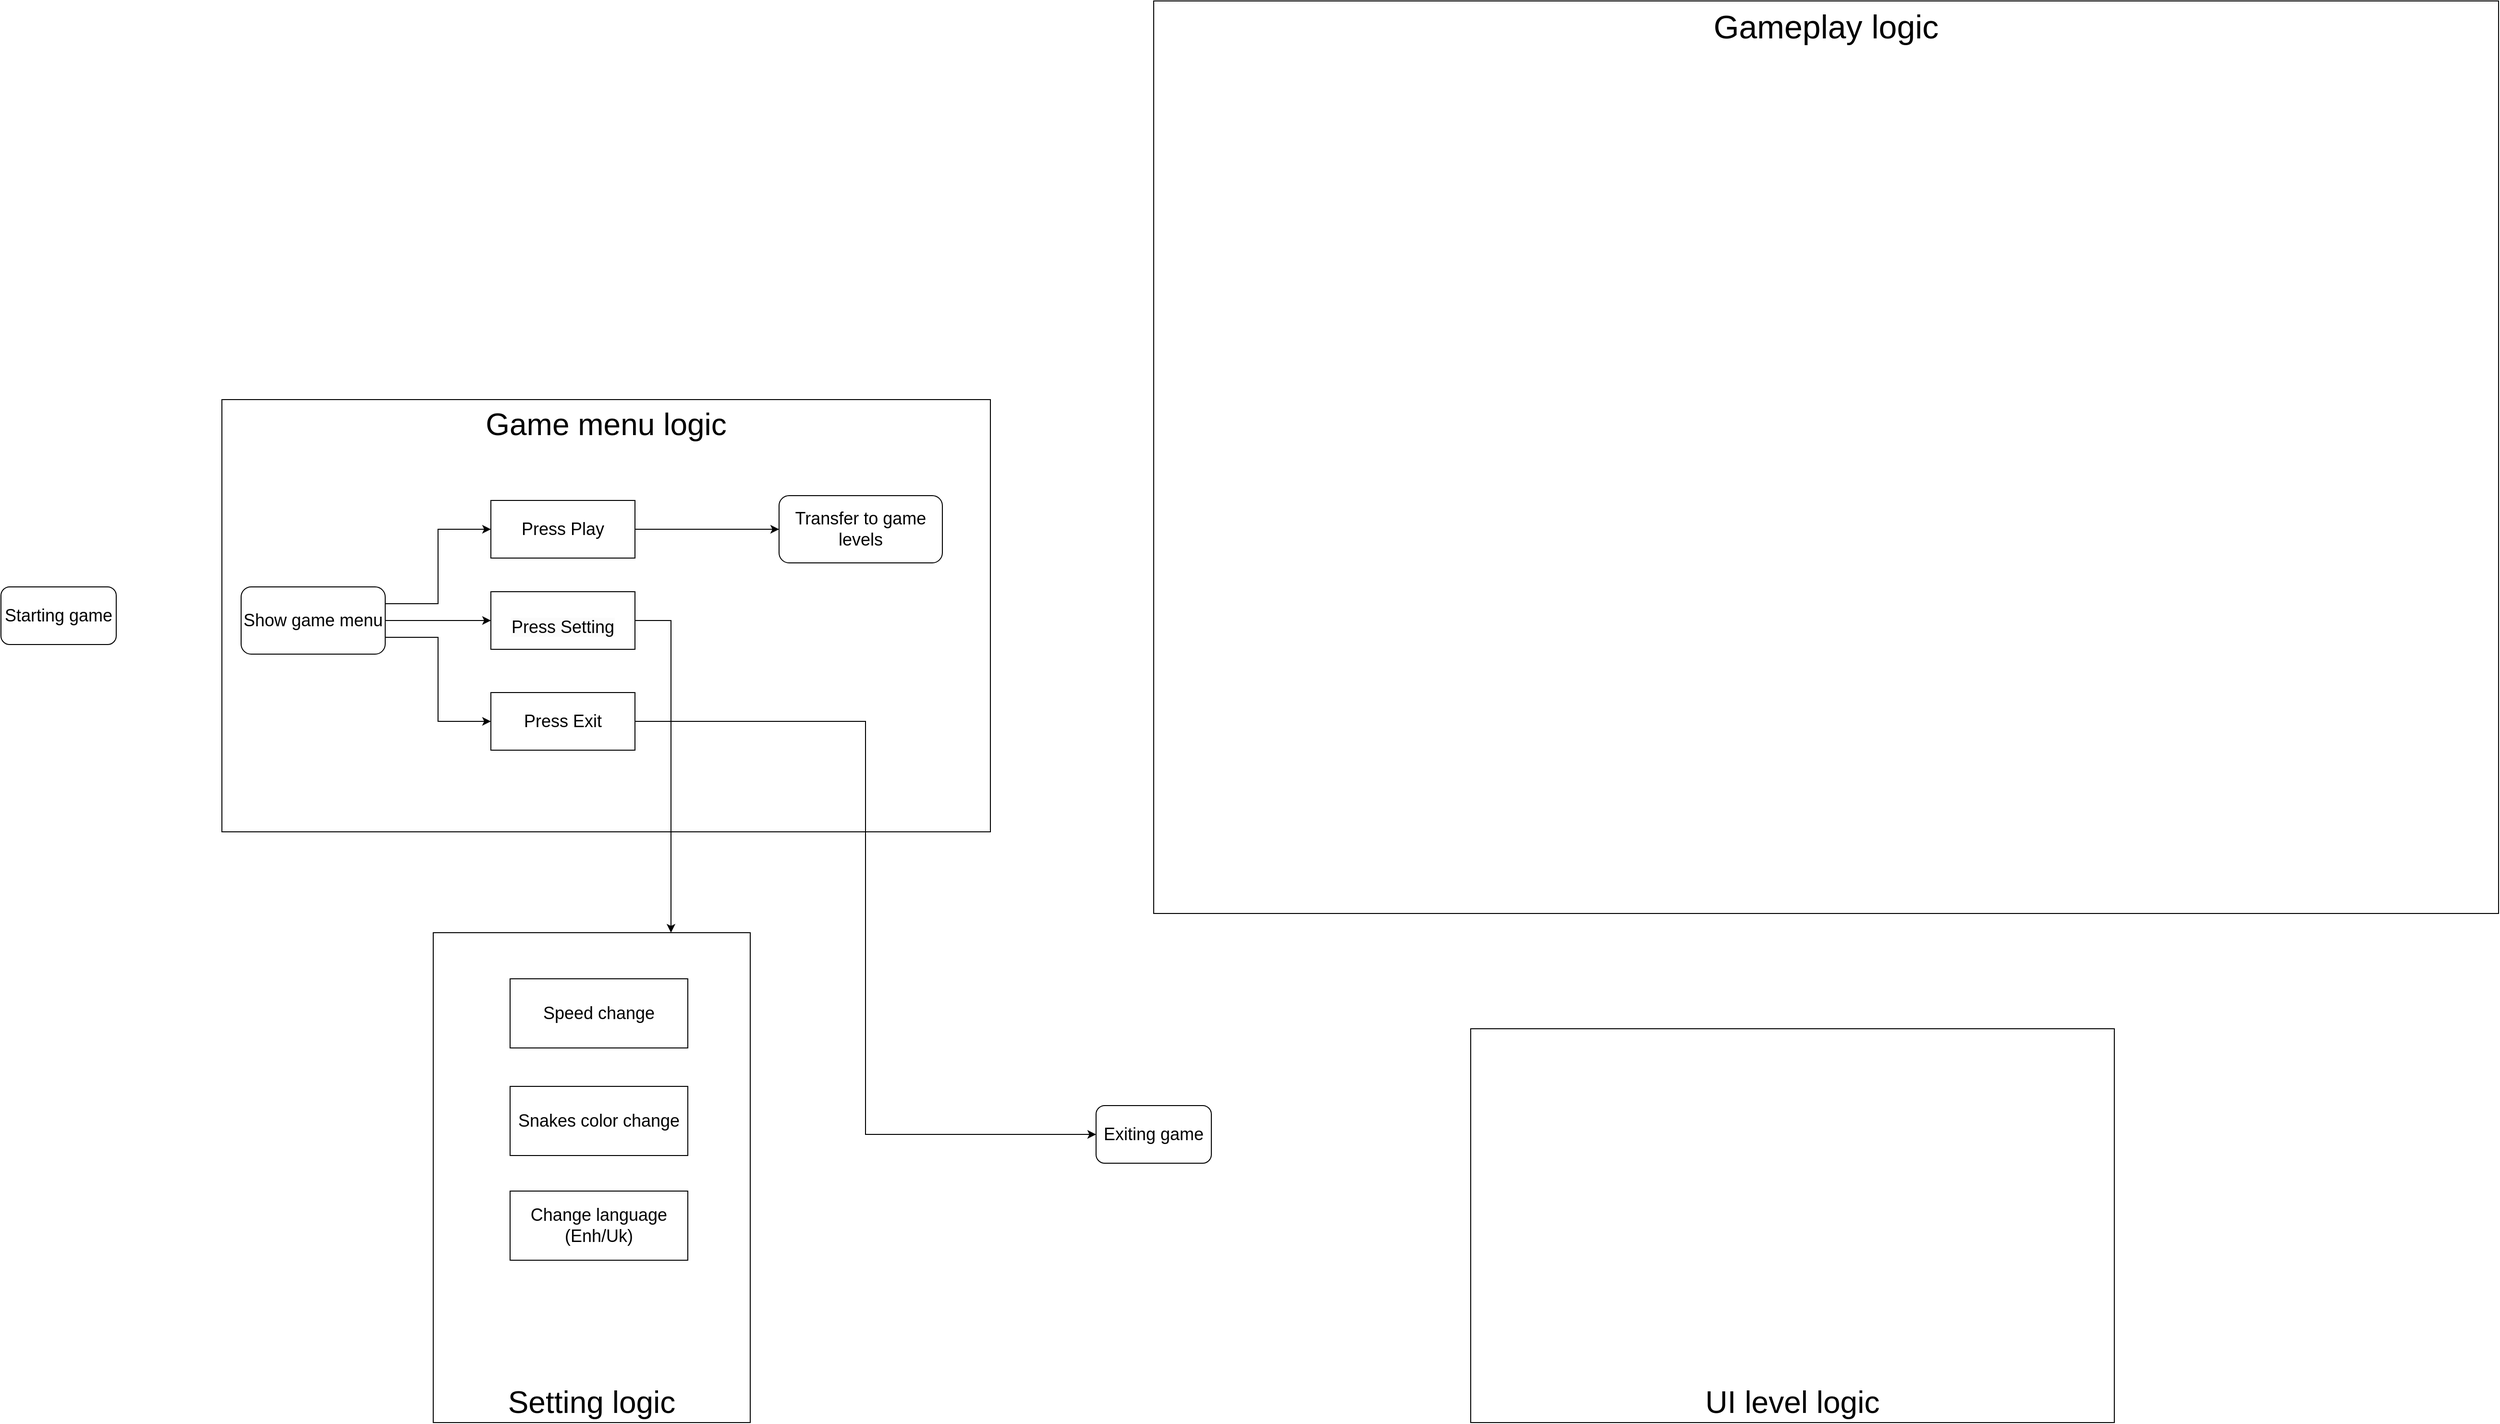 <mxfile version="26.0.11">
  <diagram name="Сторінка-1" id="2qlWJzpFMfT5cVVhCap1">
    <mxGraphModel dx="508" dy="966" grid="1" gridSize="10" guides="1" tooltips="1" connect="1" arrows="1" fold="1" page="1" pageScale="1" pageWidth="3000" pageHeight="2336" math="0" shadow="0">
      <root>
        <mxCell id="0" />
        <mxCell id="1" parent="0" />
        <mxCell id="iwZVITusNoV1ZPCKNUhb-1" value="&lt;font style=&quot;font-size: 18px;&quot;&gt;Starting game&lt;/font&gt;" style="rounded=1;whiteSpace=wrap;html=1;" vertex="1" parent="1">
          <mxGeometry x="100" y="760" width="120" height="60" as="geometry" />
        </mxCell>
        <mxCell id="iwZVITusNoV1ZPCKNUhb-2" value="&lt;font style=&quot;font-size: 32px;&quot;&gt;Game menu logic&lt;/font&gt;" style="rounded=0;whiteSpace=wrap;html=1;verticalAlign=top;" vertex="1" parent="1">
          <mxGeometry x="330" y="565" width="800" height="450" as="geometry" />
        </mxCell>
        <mxCell id="iwZVITusNoV1ZPCKNUhb-3" value="&lt;span style=&quot;font-size: 32px;&quot;&gt;Setting logic&lt;/span&gt;" style="rounded=0;whiteSpace=wrap;html=1;verticalAlign=bottom;" vertex="1" parent="1">
          <mxGeometry x="550" y="1120" width="330" height="510" as="geometry" />
        </mxCell>
        <mxCell id="iwZVITusNoV1ZPCKNUhb-4" value="&lt;font style=&quot;font-size: 34px;&quot;&gt;Gameplay logic&lt;/font&gt;" style="rounded=0;whiteSpace=wrap;html=1;verticalAlign=top;" vertex="1" parent="1">
          <mxGeometry x="1300" y="150" width="1400" height="950" as="geometry" />
        </mxCell>
        <mxCell id="iwZVITusNoV1ZPCKNUhb-5" value="&lt;font style=&quot;font-size: 32px;&quot;&gt;UI level logic&lt;/font&gt;" style="rounded=0;whiteSpace=wrap;html=1;verticalAlign=bottom;" vertex="1" parent="1">
          <mxGeometry x="1630" y="1220" width="670" height="410" as="geometry" />
        </mxCell>
        <mxCell id="iwZVITusNoV1ZPCKNUhb-6" value="&lt;font style=&quot;font-size: 18px;&quot;&gt;Exiting game&lt;/font&gt;" style="rounded=1;whiteSpace=wrap;html=1;" vertex="1" parent="1">
          <mxGeometry x="1240" y="1300" width="120" height="60" as="geometry" />
        </mxCell>
        <mxCell id="iwZVITusNoV1ZPCKNUhb-13" style="edgeStyle=orthogonalEdgeStyle;rounded=0;orthogonalLoop=1;jettySize=auto;html=1;exitX=1;exitY=0.25;exitDx=0;exitDy=0;entryX=0;entryY=0.5;entryDx=0;entryDy=0;" edge="1" parent="1" source="iwZVITusNoV1ZPCKNUhb-7" target="iwZVITusNoV1ZPCKNUhb-8">
          <mxGeometry relative="1" as="geometry" />
        </mxCell>
        <mxCell id="iwZVITusNoV1ZPCKNUhb-14" style="edgeStyle=orthogonalEdgeStyle;rounded=0;orthogonalLoop=1;jettySize=auto;html=1;exitX=1;exitY=0.5;exitDx=0;exitDy=0;entryX=0;entryY=0.5;entryDx=0;entryDy=0;" edge="1" parent="1" source="iwZVITusNoV1ZPCKNUhb-7" target="iwZVITusNoV1ZPCKNUhb-9">
          <mxGeometry relative="1" as="geometry" />
        </mxCell>
        <mxCell id="iwZVITusNoV1ZPCKNUhb-15" style="edgeStyle=orthogonalEdgeStyle;rounded=0;orthogonalLoop=1;jettySize=auto;html=1;exitX=1;exitY=0.75;exitDx=0;exitDy=0;entryX=0;entryY=0.5;entryDx=0;entryDy=0;" edge="1" parent="1" source="iwZVITusNoV1ZPCKNUhb-7" target="iwZVITusNoV1ZPCKNUhb-10">
          <mxGeometry relative="1" as="geometry" />
        </mxCell>
        <mxCell id="iwZVITusNoV1ZPCKNUhb-7" value="&lt;font style=&quot;font-size: 18px;&quot;&gt;Show game menu&lt;/font&gt;" style="rounded=1;whiteSpace=wrap;html=1;" vertex="1" parent="1">
          <mxGeometry x="350" y="760" width="150" height="70" as="geometry" />
        </mxCell>
        <mxCell id="iwZVITusNoV1ZPCKNUhb-16" style="edgeStyle=orthogonalEdgeStyle;rounded=0;orthogonalLoop=1;jettySize=auto;html=1;exitX=1;exitY=0.5;exitDx=0;exitDy=0;entryX=0;entryY=0.5;entryDx=0;entryDy=0;" edge="1" parent="1" source="iwZVITusNoV1ZPCKNUhb-8" target="iwZVITusNoV1ZPCKNUhb-12">
          <mxGeometry relative="1" as="geometry" />
        </mxCell>
        <mxCell id="iwZVITusNoV1ZPCKNUhb-8" value="&lt;font style=&quot;font-size: 18px;&quot;&gt;Press Play&lt;/font&gt;" style="rounded=0;whiteSpace=wrap;html=1;" vertex="1" parent="1">
          <mxGeometry x="610" y="670" width="150" height="60" as="geometry" />
        </mxCell>
        <mxCell id="iwZVITusNoV1ZPCKNUhb-18" style="edgeStyle=orthogonalEdgeStyle;rounded=0;orthogonalLoop=1;jettySize=auto;html=1;exitX=1;exitY=0.5;exitDx=0;exitDy=0;entryX=0.75;entryY=0;entryDx=0;entryDy=0;" edge="1" parent="1" source="iwZVITusNoV1ZPCKNUhb-9" target="iwZVITusNoV1ZPCKNUhb-3">
          <mxGeometry relative="1" as="geometry" />
        </mxCell>
        <mxCell id="iwZVITusNoV1ZPCKNUhb-9" value="&lt;br&gt;&lt;span style=&quot;color: rgb(0, 0, 0); font-family: Helvetica; font-size: 18px; font-style: normal; font-variant-ligatures: normal; font-variant-caps: normal; font-weight: 400; letter-spacing: normal; orphans: 2; text-align: center; text-indent: 0px; text-transform: none; widows: 2; word-spacing: 0px; -webkit-text-stroke-width: 0px; white-space: normal; background-color: rgb(251, 251, 251); text-decoration-thickness: initial; text-decoration-style: initial; text-decoration-color: initial; float: none; display: inline !important;&quot;&gt;Press Setting&lt;/span&gt;" style="rounded=0;whiteSpace=wrap;html=1;fontStyle=0" vertex="1" parent="1">
          <mxGeometry x="610" y="765" width="150" height="60" as="geometry" />
        </mxCell>
        <mxCell id="iwZVITusNoV1ZPCKNUhb-17" style="edgeStyle=orthogonalEdgeStyle;rounded=0;orthogonalLoop=1;jettySize=auto;html=1;exitX=1;exitY=0.5;exitDx=0;exitDy=0;entryX=0;entryY=0.5;entryDx=0;entryDy=0;" edge="1" parent="1" source="iwZVITusNoV1ZPCKNUhb-10" target="iwZVITusNoV1ZPCKNUhb-6">
          <mxGeometry relative="1" as="geometry" />
        </mxCell>
        <mxCell id="iwZVITusNoV1ZPCKNUhb-10" value="&lt;span style=&quot;font-size: 18px;&quot;&gt;Press Exit&lt;/span&gt;" style="rounded=0;whiteSpace=wrap;html=1;" vertex="1" parent="1">
          <mxGeometry x="610" y="870" width="150" height="60" as="geometry" />
        </mxCell>
        <mxCell id="iwZVITusNoV1ZPCKNUhb-12" value="&lt;font style=&quot;font-size: 18px;&quot;&gt;Transfer to game levels&lt;/font&gt;" style="rounded=1;whiteSpace=wrap;html=1;" vertex="1" parent="1">
          <mxGeometry x="910" y="665" width="170" height="70" as="geometry" />
        </mxCell>
        <mxCell id="iwZVITusNoV1ZPCKNUhb-19" value="&lt;font style=&quot;font-size: 18px;&quot;&gt;Speed change&lt;/font&gt;" style="rounded=0;whiteSpace=wrap;html=1;" vertex="1" parent="1">
          <mxGeometry x="630" y="1168" width="185" height="72" as="geometry" />
        </mxCell>
        <mxCell id="iwZVITusNoV1ZPCKNUhb-20" value="&lt;font style=&quot;font-size: 18px;&quot;&gt;Snakes color change&lt;/font&gt;" style="rounded=0;whiteSpace=wrap;html=1;" vertex="1" parent="1">
          <mxGeometry x="630" y="1280" width="185" height="72" as="geometry" />
        </mxCell>
        <mxCell id="iwZVITusNoV1ZPCKNUhb-21" value="&lt;font style=&quot;font-size: 18px;&quot;&gt;Change language (Enh/Uk)&lt;/font&gt;" style="rounded=0;whiteSpace=wrap;html=1;" vertex="1" parent="1">
          <mxGeometry x="630" y="1389" width="185" height="72" as="geometry" />
        </mxCell>
      </root>
    </mxGraphModel>
  </diagram>
</mxfile>
